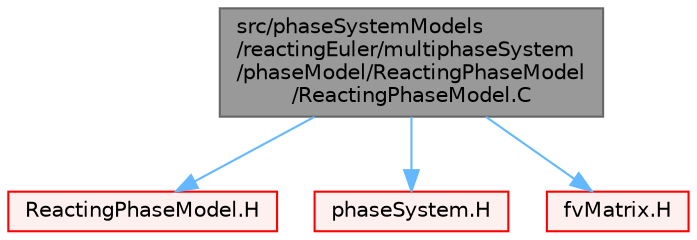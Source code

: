 digraph "src/phaseSystemModels/reactingEuler/multiphaseSystem/phaseModel/ReactingPhaseModel/ReactingPhaseModel.C"
{
 // LATEX_PDF_SIZE
  bgcolor="transparent";
  edge [fontname=Helvetica,fontsize=10,labelfontname=Helvetica,labelfontsize=10];
  node [fontname=Helvetica,fontsize=10,shape=box,height=0.2,width=0.4];
  Node1 [id="Node000001",label="src/phaseSystemModels\l/reactingEuler/multiphaseSystem\l/phaseModel/ReactingPhaseModel\l/ReactingPhaseModel.C",height=0.2,width=0.4,color="gray40", fillcolor="grey60", style="filled", fontcolor="black",tooltip=" "];
  Node1 -> Node2 [id="edge1_Node000001_Node000002",color="steelblue1",style="solid",tooltip=" "];
  Node2 [id="Node000002",label="ReactingPhaseModel.H",height=0.2,width=0.4,color="red", fillcolor="#FFF0F0", style="filled",URL="$ReactingPhaseModel_8H.html",tooltip=" "];
  Node1 -> Node4 [id="edge2_Node000001_Node000004",color="steelblue1",style="solid",tooltip=" "];
  Node4 [id="Node000004",label="phaseSystem.H",height=0.2,width=0.4,color="red", fillcolor="#FFF0F0", style="filled",URL="$phaseSystem_8H.html",tooltip=" "];
  Node1 -> Node414 [id="edge3_Node000001_Node000414",color="steelblue1",style="solid",tooltip=" "];
  Node414 [id="Node000414",label="fvMatrix.H",height=0.2,width=0.4,color="red", fillcolor="#FFF0F0", style="filled",URL="$fvMatrix_8H.html",tooltip=" "];
}
